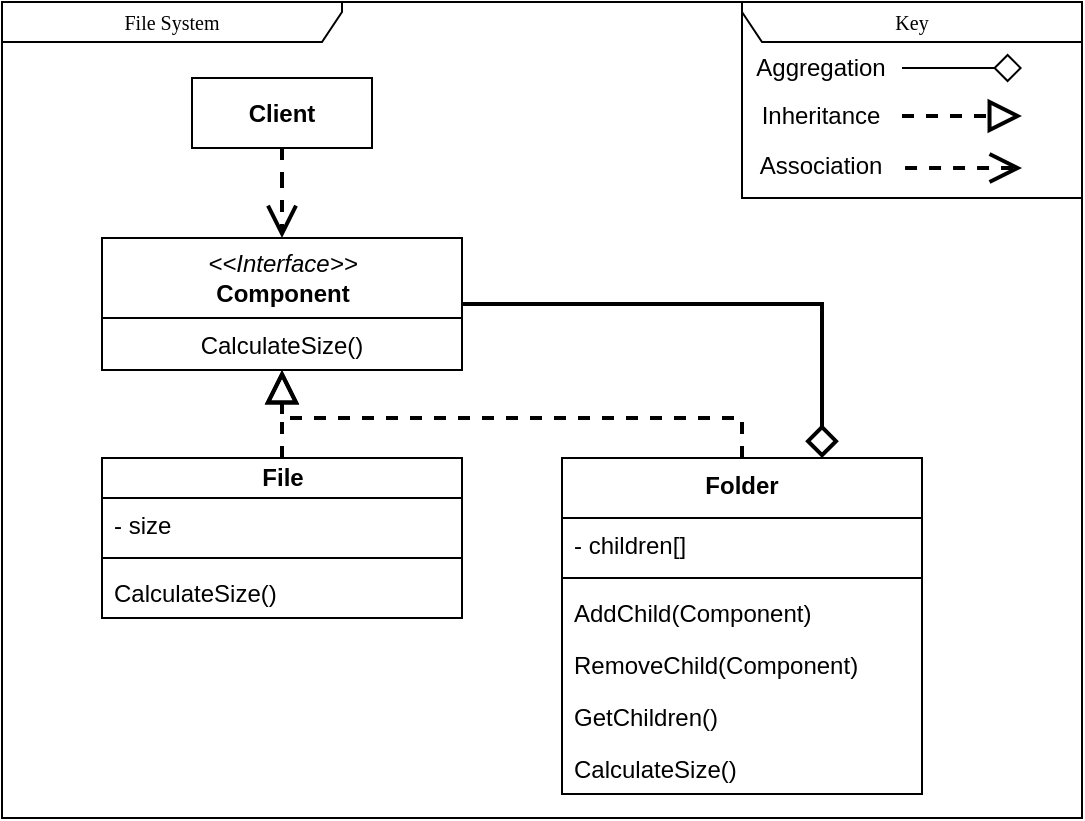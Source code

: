 <mxfile version="27.1.4">
  <diagram name="Page-1" id="c4acf3e9-155e-7222-9cf6-157b1a14988f">
    <mxGraphModel dx="1182" dy="662" grid="1" gridSize="10" guides="1" tooltips="1" connect="1" arrows="1" fold="1" page="1" pageScale="1" pageWidth="850" pageHeight="1100" background="none" math="0" shadow="0">
      <root>
        <mxCell id="0" />
        <mxCell id="1" parent="0" />
        <mxCell id="17acba5748e5396b-1" value="File System" style="shape=umlFrame;whiteSpace=wrap;html=1;rounded=0;shadow=0;comic=0;labelBackgroundColor=none;strokeWidth=1;fontFamily=Verdana;fontSize=10;align=center;width=170;height=20;" parent="1" vertex="1">
          <mxGeometry x="20" y="12" width="540" height="408" as="geometry" />
        </mxCell>
        <mxCell id="5d2195bd80daf111-38" style="edgeStyle=orthogonalEdgeStyle;rounded=0;html=1;dashed=1;labelBackgroundColor=none;startFill=0;endArrow=open;endFill=0;endSize=10;fontFamily=Verdana;fontSize=10;" parent="1" edge="1">
          <mxGeometry relative="1" as="geometry">
            <Array as="points">
              <mxPoint x="590" y="721" />
            </Array>
            <mxPoint x="650" y="721.059" as="sourcePoint" />
          </mxGeometry>
        </mxCell>
        <mxCell id="5d2195bd80daf111-40" style="edgeStyle=orthogonalEdgeStyle;rounded=0;html=1;dashed=1;labelBackgroundColor=none;startFill=0;endArrow=open;endFill=0;endSize=10;fontFamily=Verdana;fontSize=10;" parent="1" edge="1">
          <mxGeometry relative="1" as="geometry">
            <Array as="points" />
            <mxPoint x="730" y="814" as="sourcePoint" />
          </mxGeometry>
        </mxCell>
        <mxCell id="wOjZ1SUTKWVm26z1ER99-21" style="edgeStyle=orthogonalEdgeStyle;rounded=0;orthogonalLoop=1;jettySize=auto;html=1;endArrow=diamond;endFill=0;endSize=12;strokeWidth=2;" edge="1" parent="1" source="17acba5748e5396b-20">
          <mxGeometry relative="1" as="geometry">
            <mxPoint x="430" y="240" as="targetPoint" />
            <Array as="points">
              <mxPoint x="430" y="163" />
            </Array>
          </mxGeometry>
        </mxCell>
        <mxCell id="17acba5748e5396b-20" value="&lt;i style=&quot;font-family: Helvetica; font-size: 12px;&quot;&gt;&amp;lt;&amp;lt;Interface&amp;gt;&amp;gt;&lt;/i&gt;&lt;br style=&quot;font-family: Helvetica; font-size: 12px;&quot;&gt;&lt;font face=&quot;Helvetica&quot;&gt;&lt;span style=&quot;font-size: 12px;&quot;&gt;&lt;b&gt;Component&lt;/b&gt;&lt;/span&gt;&lt;/font&gt;" style="swimlane;html=1;fontStyle=0;childLayout=stackLayout;horizontal=1;startSize=40;fillColor=none;horizontalStack=0;resizeParent=1;resizeLast=0;collapsible=1;marginBottom=0;swimlaneFillColor=#ffffff;rounded=0;shadow=0;comic=0;labelBackgroundColor=none;strokeWidth=1;fontFamily=Verdana;fontSize=10;align=center;" parent="1" vertex="1">
          <mxGeometry x="70" y="130" width="180" height="66" as="geometry" />
        </mxCell>
        <mxCell id="17acba5748e5396b-21" value="CalculateSize()" style="text;html=1;strokeColor=none;fillColor=none;align=center;verticalAlign=top;spacingLeft=4;spacingRight=4;whiteSpace=wrap;overflow=hidden;rotatable=0;points=[[0,0.5],[1,0.5]];portConstraint=eastwest;" parent="17acba5748e5396b-20" vertex="1">
          <mxGeometry y="40" width="180" height="26" as="geometry" />
        </mxCell>
        <mxCell id="5d2195bd80daf111-39" style="edgeStyle=orthogonalEdgeStyle;rounded=0;html=1;dashed=1;labelBackgroundColor=none;startFill=0;endArrow=open;endFill=0;endSize=10;fontFamily=Verdana;fontSize=10;" parent="1" edge="1">
          <mxGeometry relative="1" as="geometry">
            <mxPoint x="730" y="948" as="sourcePoint" />
          </mxGeometry>
        </mxCell>
        <mxCell id="5d2195bd80daf111-41" style="edgeStyle=orthogonalEdgeStyle;rounded=0;html=1;dashed=1;labelBackgroundColor=none;startFill=0;endArrow=open;endFill=0;endSize=10;fontFamily=Verdana;fontSize=10;" parent="1" edge="1">
          <mxGeometry relative="1" as="geometry">
            <Array as="points" />
            <mxPoint x="730" y="603.0" as="sourcePoint" />
          </mxGeometry>
        </mxCell>
        <mxCell id="5d2195bd80daf111-36" style="edgeStyle=orthogonalEdgeStyle;rounded=0;html=1;dashed=1;labelBackgroundColor=none;startFill=0;endArrow=open;endFill=0;endSize=10;fontFamily=Verdana;fontSize=10;" parent="1" edge="1">
          <mxGeometry relative="1" as="geometry">
            <Array as="points">
              <mxPoint x="550" y="520" />
            </Array>
            <mxPoint x="550.059" y="823" as="sourcePoint" />
          </mxGeometry>
        </mxCell>
        <mxCell id="5d2195bd80daf111-26" style="edgeStyle=orthogonalEdgeStyle;rounded=0;html=1;dashed=1;labelBackgroundColor=none;startFill=0;endArrow=open;endFill=0;endSize=10;fontFamily=Verdana;fontSize=10;" parent="1" edge="1">
          <mxGeometry relative="1" as="geometry">
            <Array as="points" />
            <mxPoint x="685" y="300.0" as="targetPoint" />
          </mxGeometry>
        </mxCell>
        <mxCell id="5d2195bd80daf111-37" style="edgeStyle=orthogonalEdgeStyle;rounded=0;html=1;dashed=1;labelBackgroundColor=none;startFill=0;endArrow=open;endFill=0;endSize=10;fontFamily=Verdana;fontSize=10;" parent="1" edge="1">
          <mxGeometry relative="1" as="geometry">
            <Array as="points">
              <mxPoint x="570" y="590" />
            </Array>
            <mxPoint x="650" y="590.0" as="sourcePoint" />
          </mxGeometry>
        </mxCell>
        <mxCell id="wOjZ1SUTKWVm26z1ER99-19" style="edgeStyle=orthogonalEdgeStyle;rounded=0;orthogonalLoop=1;jettySize=auto;html=1;endArrow=block;endFill=0;dashed=1;endSize=12;strokeWidth=2;" edge="1" parent="1" source="XWSjxroZd7ZONBzH6pol-12" target="17acba5748e5396b-20">
          <mxGeometry relative="1" as="geometry">
            <Array as="points">
              <mxPoint x="390" y="220" />
              <mxPoint x="160" y="220" />
            </Array>
          </mxGeometry>
        </mxCell>
        <mxCell id="XWSjxroZd7ZONBzH6pol-12" value="&lt;span style=&quot;text-wrap-mode: nowrap;&quot;&gt;Folder&lt;/span&gt;" style="swimlane;fontStyle=1;align=center;verticalAlign=top;childLayout=stackLayout;horizontal=1;startSize=30;horizontalStack=0;resizeParent=1;resizeParentMax=0;resizeLast=0;collapsible=1;marginBottom=0;whiteSpace=wrap;html=1;" parent="1" vertex="1">
          <mxGeometry x="300" y="240" width="180" height="168" as="geometry" />
        </mxCell>
        <mxCell id="XWSjxroZd7ZONBzH6pol-13" value="- children[]" style="text;strokeColor=none;fillColor=none;align=left;verticalAlign=top;spacingLeft=4;spacingRight=4;overflow=hidden;rotatable=0;points=[[0,0.5],[1,0.5]];portConstraint=eastwest;whiteSpace=wrap;html=1;" parent="XWSjxroZd7ZONBzH6pol-12" vertex="1">
          <mxGeometry y="30" width="180" height="26" as="geometry" />
        </mxCell>
        <mxCell id="XWSjxroZd7ZONBzH6pol-14" value="" style="line;strokeWidth=1;fillColor=none;align=left;verticalAlign=middle;spacingTop=-1;spacingLeft=3;spacingRight=3;rotatable=0;labelPosition=right;points=[];portConstraint=eastwest;strokeColor=inherit;" parent="XWSjxroZd7ZONBzH6pol-12" vertex="1">
          <mxGeometry y="56" width="180" height="8" as="geometry" />
        </mxCell>
        <mxCell id="XWSjxroZd7ZONBzH6pol-15" value="AddChild(Component)" style="text;strokeColor=none;fillColor=none;align=left;verticalAlign=top;spacingLeft=4;spacingRight=4;overflow=hidden;rotatable=0;points=[[0,0.5],[1,0.5]];portConstraint=eastwest;whiteSpace=wrap;html=1;" parent="XWSjxroZd7ZONBzH6pol-12" vertex="1">
          <mxGeometry y="64" width="180" height="26" as="geometry" />
        </mxCell>
        <mxCell id="XWSjxroZd7ZONBzH6pol-17" value="RemoveChild(Component)" style="text;strokeColor=none;fillColor=none;align=left;verticalAlign=top;spacingLeft=4;spacingRight=4;overflow=hidden;rotatable=0;points=[[0,0.5],[1,0.5]];portConstraint=eastwest;whiteSpace=wrap;html=1;" parent="XWSjxroZd7ZONBzH6pol-12" vertex="1">
          <mxGeometry y="90" width="180" height="26" as="geometry" />
        </mxCell>
        <mxCell id="wOjZ1SUTKWVm26z1ER99-18" value="&lt;span style=&quot;text-align: center;&quot;&gt;GetChildren()&lt;/span&gt;" style="text;strokeColor=none;fillColor=none;align=left;verticalAlign=top;spacingLeft=4;spacingRight=4;overflow=hidden;rotatable=0;points=[[0,0.5],[1,0.5]];portConstraint=eastwest;whiteSpace=wrap;html=1;" vertex="1" parent="XWSjxroZd7ZONBzH6pol-12">
          <mxGeometry y="116" width="180" height="26" as="geometry" />
        </mxCell>
        <mxCell id="XWSjxroZd7ZONBzH6pol-19" value="&lt;span style=&quot;text-align: center;&quot;&gt;CalculateSize()&lt;/span&gt;" style="text;strokeColor=none;fillColor=none;align=left;verticalAlign=top;spacingLeft=4;spacingRight=4;overflow=hidden;rotatable=0;points=[[0,0.5],[1,0.5]];portConstraint=eastwest;whiteSpace=wrap;html=1;" parent="XWSjxroZd7ZONBzH6pol-12" vertex="1">
          <mxGeometry y="142" width="180" height="26" as="geometry" />
        </mxCell>
        <mxCell id="wOjZ1SUTKWVm26z1ER99-22" style="edgeStyle=orthogonalEdgeStyle;rounded=0;orthogonalLoop=1;jettySize=auto;html=1;dashed=1;endArrow=open;endFill=0;endSize=12;strokeWidth=2;" edge="1" parent="1" source="wOjZ1SUTKWVm26z1ER99-1" target="17acba5748e5396b-20">
          <mxGeometry relative="1" as="geometry" />
        </mxCell>
        <mxCell id="wOjZ1SUTKWVm26z1ER99-1" value="&lt;b&gt;Client&lt;/b&gt;" style="rounded=0;whiteSpace=wrap;html=1;" vertex="1" parent="1">
          <mxGeometry x="115" y="50" width="90" height="35" as="geometry" />
        </mxCell>
        <mxCell id="wOjZ1SUTKWVm26z1ER99-2" value="" style="group" vertex="1" connectable="0" parent="1">
          <mxGeometry x="290" y="12" width="270" height="98" as="geometry" />
        </mxCell>
        <mxCell id="wOjZ1SUTKWVm26z1ER99-3" style="edgeStyle=orthogonalEdgeStyle;rounded=0;orthogonalLoop=1;jettySize=auto;html=1;entryX=0;entryY=0.5;entryDx=0;entryDy=0;dashed=1;strokeWidth=2;endArrow=block;endFill=0;endSize=12;" edge="1" parent="wOjZ1SUTKWVm26z1ER99-2">
          <mxGeometry relative="1" as="geometry">
            <mxPoint x="180" y="57" as="sourcePoint" />
            <mxPoint x="240" y="57" as="targetPoint" />
            <Array as="points">
              <mxPoint x="190" y="57" />
              <mxPoint x="190" y="57" />
            </Array>
          </mxGeometry>
        </mxCell>
        <mxCell id="wOjZ1SUTKWVm26z1ER99-4" style="edgeStyle=orthogonalEdgeStyle;rounded=0;orthogonalLoop=1;jettySize=auto;html=1;endArrow=none;startFill=0;startArrow=diamond;startSize=12;" edge="1" parent="wOjZ1SUTKWVm26z1ER99-2">
          <mxGeometry relative="1" as="geometry">
            <Array as="points">
              <mxPoint x="225" y="33" />
              <mxPoint x="60" y="33" />
            </Array>
            <mxPoint x="240" y="33" as="sourcePoint" />
            <mxPoint x="180" y="33" as="targetPoint" />
          </mxGeometry>
        </mxCell>
        <mxCell id="wOjZ1SUTKWVm26z1ER99-5" style="edgeStyle=orthogonalEdgeStyle;rounded=0;orthogonalLoop=1;jettySize=auto;html=1;startArrow=open;startFill=0;endArrow=none;dashed=1;strokeWidth=2;endSize=6;startSize=12;" edge="1" parent="wOjZ1SUTKWVm26z1ER99-2">
          <mxGeometry relative="1" as="geometry">
            <mxPoint x="240" y="83" as="sourcePoint" />
            <mxPoint x="180" y="83" as="targetPoint" />
            <Array as="points">
              <mxPoint x="235" y="83" />
              <mxPoint y="83" />
            </Array>
          </mxGeometry>
        </mxCell>
        <mxCell id="wOjZ1SUTKWVm26z1ER99-6" value="Aggregation" style="text;html=1;align=center;verticalAlign=middle;resizable=0;points=[];autosize=1;strokeColor=none;fillColor=none;" vertex="1" parent="wOjZ1SUTKWVm26z1ER99-2">
          <mxGeometry x="94" y="18" width="90" height="30" as="geometry" />
        </mxCell>
        <mxCell id="wOjZ1SUTKWVm26z1ER99-7" value="Inheritance" style="text;html=1;align=center;verticalAlign=middle;resizable=0;points=[];autosize=1;strokeColor=none;fillColor=none;" vertex="1" parent="wOjZ1SUTKWVm26z1ER99-2">
          <mxGeometry x="99" y="42" width="80" height="30" as="geometry" />
        </mxCell>
        <mxCell id="wOjZ1SUTKWVm26z1ER99-8" value="Association" style="text;html=1;align=center;verticalAlign=middle;resizable=0;points=[];autosize=1;strokeColor=none;fillColor=none;" vertex="1" parent="wOjZ1SUTKWVm26z1ER99-2">
          <mxGeometry x="99" y="67" width="80" height="30" as="geometry" />
        </mxCell>
        <mxCell id="wOjZ1SUTKWVm26z1ER99-9" value="Key" style="shape=umlFrame;whiteSpace=wrap;html=1;rounded=0;shadow=0;comic=0;labelBackgroundColor=none;strokeWidth=1;fontFamily=Verdana;fontSize=10;align=center;width=170;height=20;flipH=1;" vertex="1" parent="wOjZ1SUTKWVm26z1ER99-2">
          <mxGeometry x="100" width="170" height="98" as="geometry" />
        </mxCell>
        <mxCell id="wOjZ1SUTKWVm26z1ER99-20" style="edgeStyle=orthogonalEdgeStyle;rounded=0;orthogonalLoop=1;jettySize=auto;html=1;endArrow=block;endFill=0;dashed=1;endSize=12;strokeWidth=2;" edge="1" parent="1" source="wOjZ1SUTKWVm26z1ER99-16" target="17acba5748e5396b-20">
          <mxGeometry relative="1" as="geometry" />
        </mxCell>
        <mxCell id="wOjZ1SUTKWVm26z1ER99-16" value="&lt;font face=&quot;Helvetica&quot;&gt;&lt;span style=&quot;font-size: 12px;&quot;&gt;&lt;b&gt;File&lt;/b&gt;&lt;/span&gt;&lt;/font&gt;" style="swimlane;html=1;fontStyle=0;childLayout=stackLayout;horizontal=1;startSize=20;fillColor=none;horizontalStack=0;resizeParent=1;resizeLast=0;collapsible=1;marginBottom=0;swimlaneFillColor=#ffffff;rounded=0;shadow=0;comic=0;labelBackgroundColor=none;strokeWidth=1;fontFamily=Verdana;fontSize=10;align=center;" vertex="1" parent="1">
          <mxGeometry x="70" y="240" width="180" height="80" as="geometry" />
        </mxCell>
        <mxCell id="wOjZ1SUTKWVm26z1ER99-23" value="- size" style="text;strokeColor=none;fillColor=none;align=left;verticalAlign=top;spacingLeft=4;spacingRight=4;overflow=hidden;rotatable=0;points=[[0,0.5],[1,0.5]];portConstraint=eastwest;whiteSpace=wrap;html=1;" vertex="1" parent="wOjZ1SUTKWVm26z1ER99-16">
          <mxGeometry y="20" width="180" height="26" as="geometry" />
        </mxCell>
        <mxCell id="wOjZ1SUTKWVm26z1ER99-24" value="" style="line;strokeWidth=1;fillColor=none;align=left;verticalAlign=middle;spacingTop=-1;spacingLeft=3;spacingRight=3;rotatable=0;labelPosition=right;points=[];portConstraint=eastwest;strokeColor=inherit;" vertex="1" parent="wOjZ1SUTKWVm26z1ER99-16">
          <mxGeometry y="46" width="180" height="8" as="geometry" />
        </mxCell>
        <mxCell id="wOjZ1SUTKWVm26z1ER99-17" value="CalculateSize()" style="text;html=1;strokeColor=none;fillColor=none;align=left;verticalAlign=top;spacingLeft=4;spacingRight=4;whiteSpace=wrap;overflow=hidden;rotatable=0;points=[[0,0.5],[1,0.5]];portConstraint=eastwest;" vertex="1" parent="wOjZ1SUTKWVm26z1ER99-16">
          <mxGeometry y="54" width="180" height="26" as="geometry" />
        </mxCell>
      </root>
    </mxGraphModel>
  </diagram>
</mxfile>

